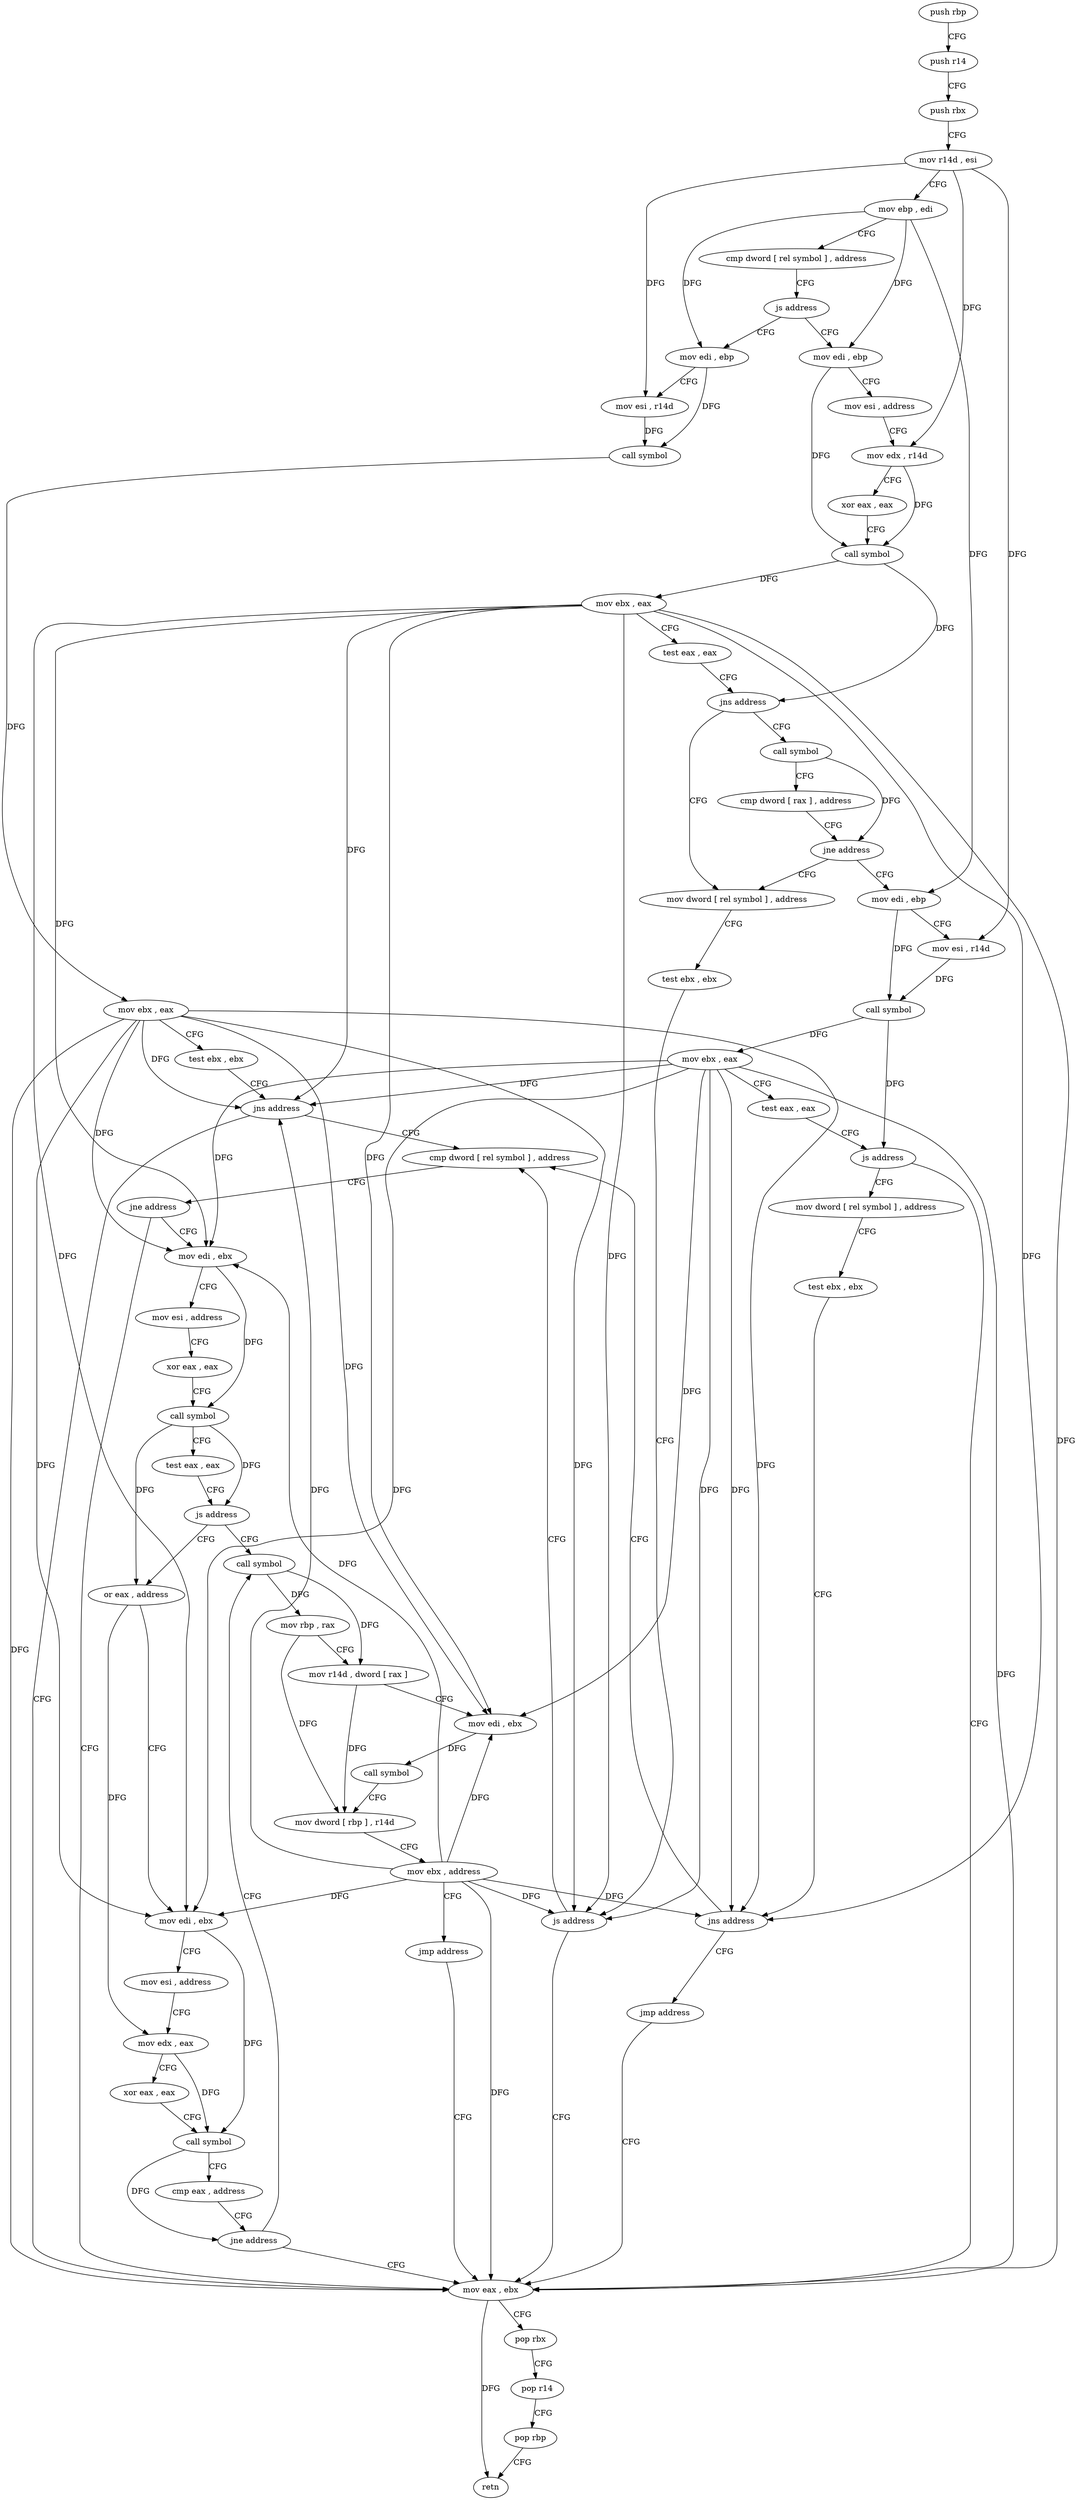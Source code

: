 digraph "func" {
"4236272" [label = "push rbp" ]
"4236273" [label = "push r14" ]
"4236275" [label = "push rbx" ]
"4236276" [label = "mov r14d , esi" ]
"4236279" [label = "mov ebp , edi" ]
"4236281" [label = "cmp dword [ rel symbol ] , address" ]
"4236288" [label = "js address" ]
"4236453" [label = "mov edi , ebp" ]
"4236294" [label = "mov edi , ebp" ]
"4236455" [label = "mov esi , r14d" ]
"4236458" [label = "call symbol" ]
"4236463" [label = "mov ebx , eax" ]
"4236465" [label = "test ebx , ebx" ]
"4236467" [label = "jns address" ]
"4236373" [label = "cmp dword [ rel symbol ] , address" ]
"4236469" [label = "mov eax , ebx" ]
"4236296" [label = "mov esi , address" ]
"4236301" [label = "mov edx , r14d" ]
"4236304" [label = "xor eax , eax" ]
"4236306" [label = "call symbol" ]
"4236311" [label = "mov ebx , eax" ]
"4236313" [label = "test eax , eax" ]
"4236315" [label = "jns address" ]
"4236359" [label = "mov dword [ rel symbol ] , address" ]
"4236317" [label = "call symbol" ]
"4236380" [label = "jne address" ]
"4236382" [label = "mov edi , ebx" ]
"4236471" [label = "pop rbx" ]
"4236472" [label = "pop r14" ]
"4236474" [label = "pop rbp" ]
"4236475" [label = "retn" ]
"4236369" [label = "test ebx , ebx" ]
"4236371" [label = "js address" ]
"4236322" [label = "cmp dword [ rax ] , address" ]
"4236325" [label = "jne address" ]
"4236327" [label = "mov edi , ebp" ]
"4236384" [label = "mov esi , address" ]
"4236389" [label = "xor eax , eax" ]
"4236391" [label = "call symbol" ]
"4236396" [label = "test eax , eax" ]
"4236398" [label = "js address" ]
"4236424" [label = "call symbol" ]
"4236400" [label = "or eax , address" ]
"4236329" [label = "mov esi , r14d" ]
"4236332" [label = "call symbol" ]
"4236337" [label = "mov ebx , eax" ]
"4236339" [label = "test eax , eax" ]
"4236341" [label = "js address" ]
"4236343" [label = "mov dword [ rel symbol ] , address" ]
"4236429" [label = "mov rbp , rax" ]
"4236432" [label = "mov r14d , dword [ rax ]" ]
"4236435" [label = "mov edi , ebx" ]
"4236437" [label = "call symbol" ]
"4236442" [label = "mov dword [ rbp ] , r14d" ]
"4236446" [label = "mov ebx , address" ]
"4236451" [label = "jmp address" ]
"4236403" [label = "mov edi , ebx" ]
"4236405" [label = "mov esi , address" ]
"4236410" [label = "mov edx , eax" ]
"4236412" [label = "xor eax , eax" ]
"4236414" [label = "call symbol" ]
"4236419" [label = "cmp eax , address" ]
"4236422" [label = "jne address" ]
"4236353" [label = "test ebx , ebx" ]
"4236355" [label = "jns address" ]
"4236357" [label = "jmp address" ]
"4236272" -> "4236273" [ label = "CFG" ]
"4236273" -> "4236275" [ label = "CFG" ]
"4236275" -> "4236276" [ label = "CFG" ]
"4236276" -> "4236279" [ label = "CFG" ]
"4236276" -> "4236455" [ label = "DFG" ]
"4236276" -> "4236301" [ label = "DFG" ]
"4236276" -> "4236329" [ label = "DFG" ]
"4236279" -> "4236281" [ label = "CFG" ]
"4236279" -> "4236453" [ label = "DFG" ]
"4236279" -> "4236294" [ label = "DFG" ]
"4236279" -> "4236327" [ label = "DFG" ]
"4236281" -> "4236288" [ label = "CFG" ]
"4236288" -> "4236453" [ label = "CFG" ]
"4236288" -> "4236294" [ label = "CFG" ]
"4236453" -> "4236455" [ label = "CFG" ]
"4236453" -> "4236458" [ label = "DFG" ]
"4236294" -> "4236296" [ label = "CFG" ]
"4236294" -> "4236306" [ label = "DFG" ]
"4236455" -> "4236458" [ label = "DFG" ]
"4236458" -> "4236463" [ label = "DFG" ]
"4236463" -> "4236465" [ label = "CFG" ]
"4236463" -> "4236467" [ label = "DFG" ]
"4236463" -> "4236469" [ label = "DFG" ]
"4236463" -> "4236371" [ label = "DFG" ]
"4236463" -> "4236382" [ label = "DFG" ]
"4236463" -> "4236435" [ label = "DFG" ]
"4236463" -> "4236403" [ label = "DFG" ]
"4236463" -> "4236355" [ label = "DFG" ]
"4236465" -> "4236467" [ label = "CFG" ]
"4236467" -> "4236373" [ label = "CFG" ]
"4236467" -> "4236469" [ label = "CFG" ]
"4236373" -> "4236380" [ label = "CFG" ]
"4236469" -> "4236471" [ label = "CFG" ]
"4236469" -> "4236475" [ label = "DFG" ]
"4236296" -> "4236301" [ label = "CFG" ]
"4236301" -> "4236304" [ label = "CFG" ]
"4236301" -> "4236306" [ label = "DFG" ]
"4236304" -> "4236306" [ label = "CFG" ]
"4236306" -> "4236311" [ label = "DFG" ]
"4236306" -> "4236315" [ label = "DFG" ]
"4236311" -> "4236313" [ label = "CFG" ]
"4236311" -> "4236467" [ label = "DFG" ]
"4236311" -> "4236469" [ label = "DFG" ]
"4236311" -> "4236371" [ label = "DFG" ]
"4236311" -> "4236382" [ label = "DFG" ]
"4236311" -> "4236435" [ label = "DFG" ]
"4236311" -> "4236403" [ label = "DFG" ]
"4236311" -> "4236355" [ label = "DFG" ]
"4236313" -> "4236315" [ label = "CFG" ]
"4236315" -> "4236359" [ label = "CFG" ]
"4236315" -> "4236317" [ label = "CFG" ]
"4236359" -> "4236369" [ label = "CFG" ]
"4236317" -> "4236322" [ label = "CFG" ]
"4236317" -> "4236325" [ label = "DFG" ]
"4236380" -> "4236469" [ label = "CFG" ]
"4236380" -> "4236382" [ label = "CFG" ]
"4236382" -> "4236384" [ label = "CFG" ]
"4236382" -> "4236391" [ label = "DFG" ]
"4236471" -> "4236472" [ label = "CFG" ]
"4236472" -> "4236474" [ label = "CFG" ]
"4236474" -> "4236475" [ label = "CFG" ]
"4236369" -> "4236371" [ label = "CFG" ]
"4236371" -> "4236469" [ label = "CFG" ]
"4236371" -> "4236373" [ label = "CFG" ]
"4236322" -> "4236325" [ label = "CFG" ]
"4236325" -> "4236359" [ label = "CFG" ]
"4236325" -> "4236327" [ label = "CFG" ]
"4236327" -> "4236329" [ label = "CFG" ]
"4236327" -> "4236332" [ label = "DFG" ]
"4236384" -> "4236389" [ label = "CFG" ]
"4236389" -> "4236391" [ label = "CFG" ]
"4236391" -> "4236396" [ label = "CFG" ]
"4236391" -> "4236398" [ label = "DFG" ]
"4236391" -> "4236400" [ label = "DFG" ]
"4236396" -> "4236398" [ label = "CFG" ]
"4236398" -> "4236424" [ label = "CFG" ]
"4236398" -> "4236400" [ label = "CFG" ]
"4236424" -> "4236429" [ label = "DFG" ]
"4236424" -> "4236432" [ label = "DFG" ]
"4236400" -> "4236403" [ label = "CFG" ]
"4236400" -> "4236410" [ label = "DFG" ]
"4236329" -> "4236332" [ label = "DFG" ]
"4236332" -> "4236337" [ label = "DFG" ]
"4236332" -> "4236341" [ label = "DFG" ]
"4236337" -> "4236339" [ label = "CFG" ]
"4236337" -> "4236467" [ label = "DFG" ]
"4236337" -> "4236469" [ label = "DFG" ]
"4236337" -> "4236371" [ label = "DFG" ]
"4236337" -> "4236382" [ label = "DFG" ]
"4236337" -> "4236435" [ label = "DFG" ]
"4236337" -> "4236403" [ label = "DFG" ]
"4236337" -> "4236355" [ label = "DFG" ]
"4236339" -> "4236341" [ label = "CFG" ]
"4236341" -> "4236469" [ label = "CFG" ]
"4236341" -> "4236343" [ label = "CFG" ]
"4236343" -> "4236353" [ label = "CFG" ]
"4236429" -> "4236432" [ label = "CFG" ]
"4236429" -> "4236442" [ label = "DFG" ]
"4236432" -> "4236435" [ label = "CFG" ]
"4236432" -> "4236442" [ label = "DFG" ]
"4236435" -> "4236437" [ label = "DFG" ]
"4236437" -> "4236442" [ label = "CFG" ]
"4236442" -> "4236446" [ label = "CFG" ]
"4236446" -> "4236451" [ label = "CFG" ]
"4236446" -> "4236467" [ label = "DFG" ]
"4236446" -> "4236469" [ label = "DFG" ]
"4236446" -> "4236371" [ label = "DFG" ]
"4236446" -> "4236382" [ label = "DFG" ]
"4236446" -> "4236435" [ label = "DFG" ]
"4236446" -> "4236403" [ label = "DFG" ]
"4236446" -> "4236355" [ label = "DFG" ]
"4236451" -> "4236469" [ label = "CFG" ]
"4236403" -> "4236405" [ label = "CFG" ]
"4236403" -> "4236414" [ label = "DFG" ]
"4236405" -> "4236410" [ label = "CFG" ]
"4236410" -> "4236412" [ label = "CFG" ]
"4236410" -> "4236414" [ label = "DFG" ]
"4236412" -> "4236414" [ label = "CFG" ]
"4236414" -> "4236419" [ label = "CFG" ]
"4236414" -> "4236422" [ label = "DFG" ]
"4236419" -> "4236422" [ label = "CFG" ]
"4236422" -> "4236469" [ label = "CFG" ]
"4236422" -> "4236424" [ label = "CFG" ]
"4236353" -> "4236355" [ label = "CFG" ]
"4236355" -> "4236373" [ label = "CFG" ]
"4236355" -> "4236357" [ label = "CFG" ]
"4236357" -> "4236469" [ label = "CFG" ]
}
